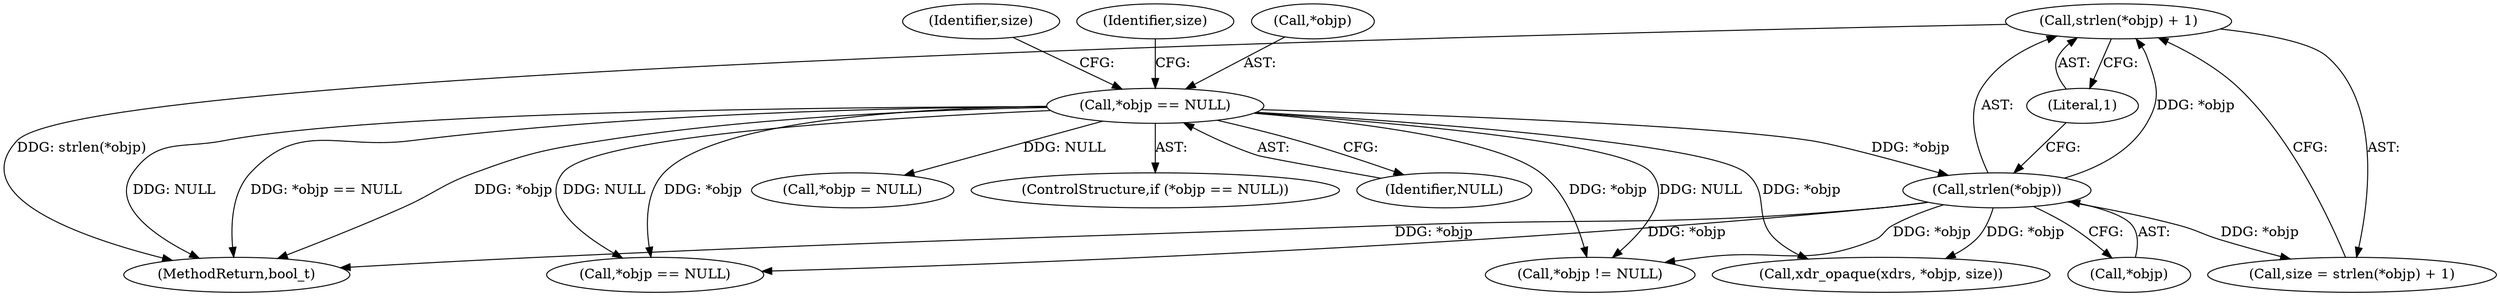 digraph "0_krb5_df17a1224a3406f57477bcd372c61e04c0e5a5bb@API" {
"1000124" [label="(Call,strlen(*objp) + 1)"];
"1000125" [label="(Call,strlen(*objp))"];
"1000114" [label="(Call,*objp == NULL)"];
"1000149" [label="(Call,*objp = NULL)"];
"1000229" [label="(Call,*objp != NULL)"];
"1000113" [label="(ControlStructure,if (*objp == NULL))"];
"1000125" [label="(Call,strlen(*objp))"];
"1000124" [label="(Call,strlen(*objp) + 1)"];
"1000117" [label="(Identifier,NULL)"];
"1000115" [label="(Call,*objp)"];
"1000122" [label="(Call,size = strlen(*objp) + 1)"];
"1000119" [label="(Identifier,size)"];
"1000114" [label="(Call,*objp == NULL)"];
"1000128" [label="(Literal,1)"];
"1000123" [label="(Identifier,size)"];
"1000220" [label="(Call,xdr_opaque(xdrs, *objp, size))"];
"1000245" [label="(MethodReturn,bool_t)"];
"1000157" [label="(Call,*objp == NULL)"];
"1000126" [label="(Call,*objp)"];
"1000124" -> "1000122"  [label="AST: "];
"1000124" -> "1000128"  [label="CFG: "];
"1000125" -> "1000124"  [label="AST: "];
"1000128" -> "1000124"  [label="AST: "];
"1000122" -> "1000124"  [label="CFG: "];
"1000124" -> "1000245"  [label="DDG: strlen(*objp)"];
"1000125" -> "1000124"  [label="DDG: *objp"];
"1000125" -> "1000126"  [label="CFG: "];
"1000126" -> "1000125"  [label="AST: "];
"1000128" -> "1000125"  [label="CFG: "];
"1000125" -> "1000245"  [label="DDG: *objp"];
"1000125" -> "1000122"  [label="DDG: *objp"];
"1000114" -> "1000125"  [label="DDG: *objp"];
"1000125" -> "1000157"  [label="DDG: *objp"];
"1000125" -> "1000220"  [label="DDG: *objp"];
"1000125" -> "1000229"  [label="DDG: *objp"];
"1000114" -> "1000113"  [label="AST: "];
"1000114" -> "1000117"  [label="CFG: "];
"1000115" -> "1000114"  [label="AST: "];
"1000117" -> "1000114"  [label="AST: "];
"1000119" -> "1000114"  [label="CFG: "];
"1000123" -> "1000114"  [label="CFG: "];
"1000114" -> "1000245"  [label="DDG: NULL"];
"1000114" -> "1000245"  [label="DDG: *objp == NULL"];
"1000114" -> "1000245"  [label="DDG: *objp"];
"1000114" -> "1000149"  [label="DDG: NULL"];
"1000114" -> "1000157"  [label="DDG: *objp"];
"1000114" -> "1000157"  [label="DDG: NULL"];
"1000114" -> "1000220"  [label="DDG: *objp"];
"1000114" -> "1000229"  [label="DDG: *objp"];
"1000114" -> "1000229"  [label="DDG: NULL"];
}
